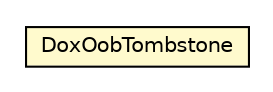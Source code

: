 #!/usr/local/bin/dot
#
# Class diagram 
# Generated by UMLGraph version R5_6-24-gf6e263 (http://www.umlgraph.org/)
#

digraph G {
	edge [fontname="Helvetica",fontsize=10,labelfontname="Helvetica",labelfontsize=10];
	node [fontname="Helvetica",fontsize=10,shape=plaintext];
	nodesep=0.25;
	ranksep=0.5;
	// net.trajano.doxdb.DoxOobTombstone
	c804 [label=<<table title="net.trajano.doxdb.DoxOobTombstone" border="0" cellborder="1" cellspacing="0" cellpadding="2" port="p" bgcolor="lemonChiffon" href="./DoxOobTombstone.html">
		<tr><td><table border="0" cellspacing="0" cellpadding="1">
<tr><td align="center" balign="center"> DoxOobTombstone </td></tr>
		</table></td></tr>
		</table>>, URL="./DoxOobTombstone.html", fontname="Helvetica", fontcolor="black", fontsize=10.0];
}

